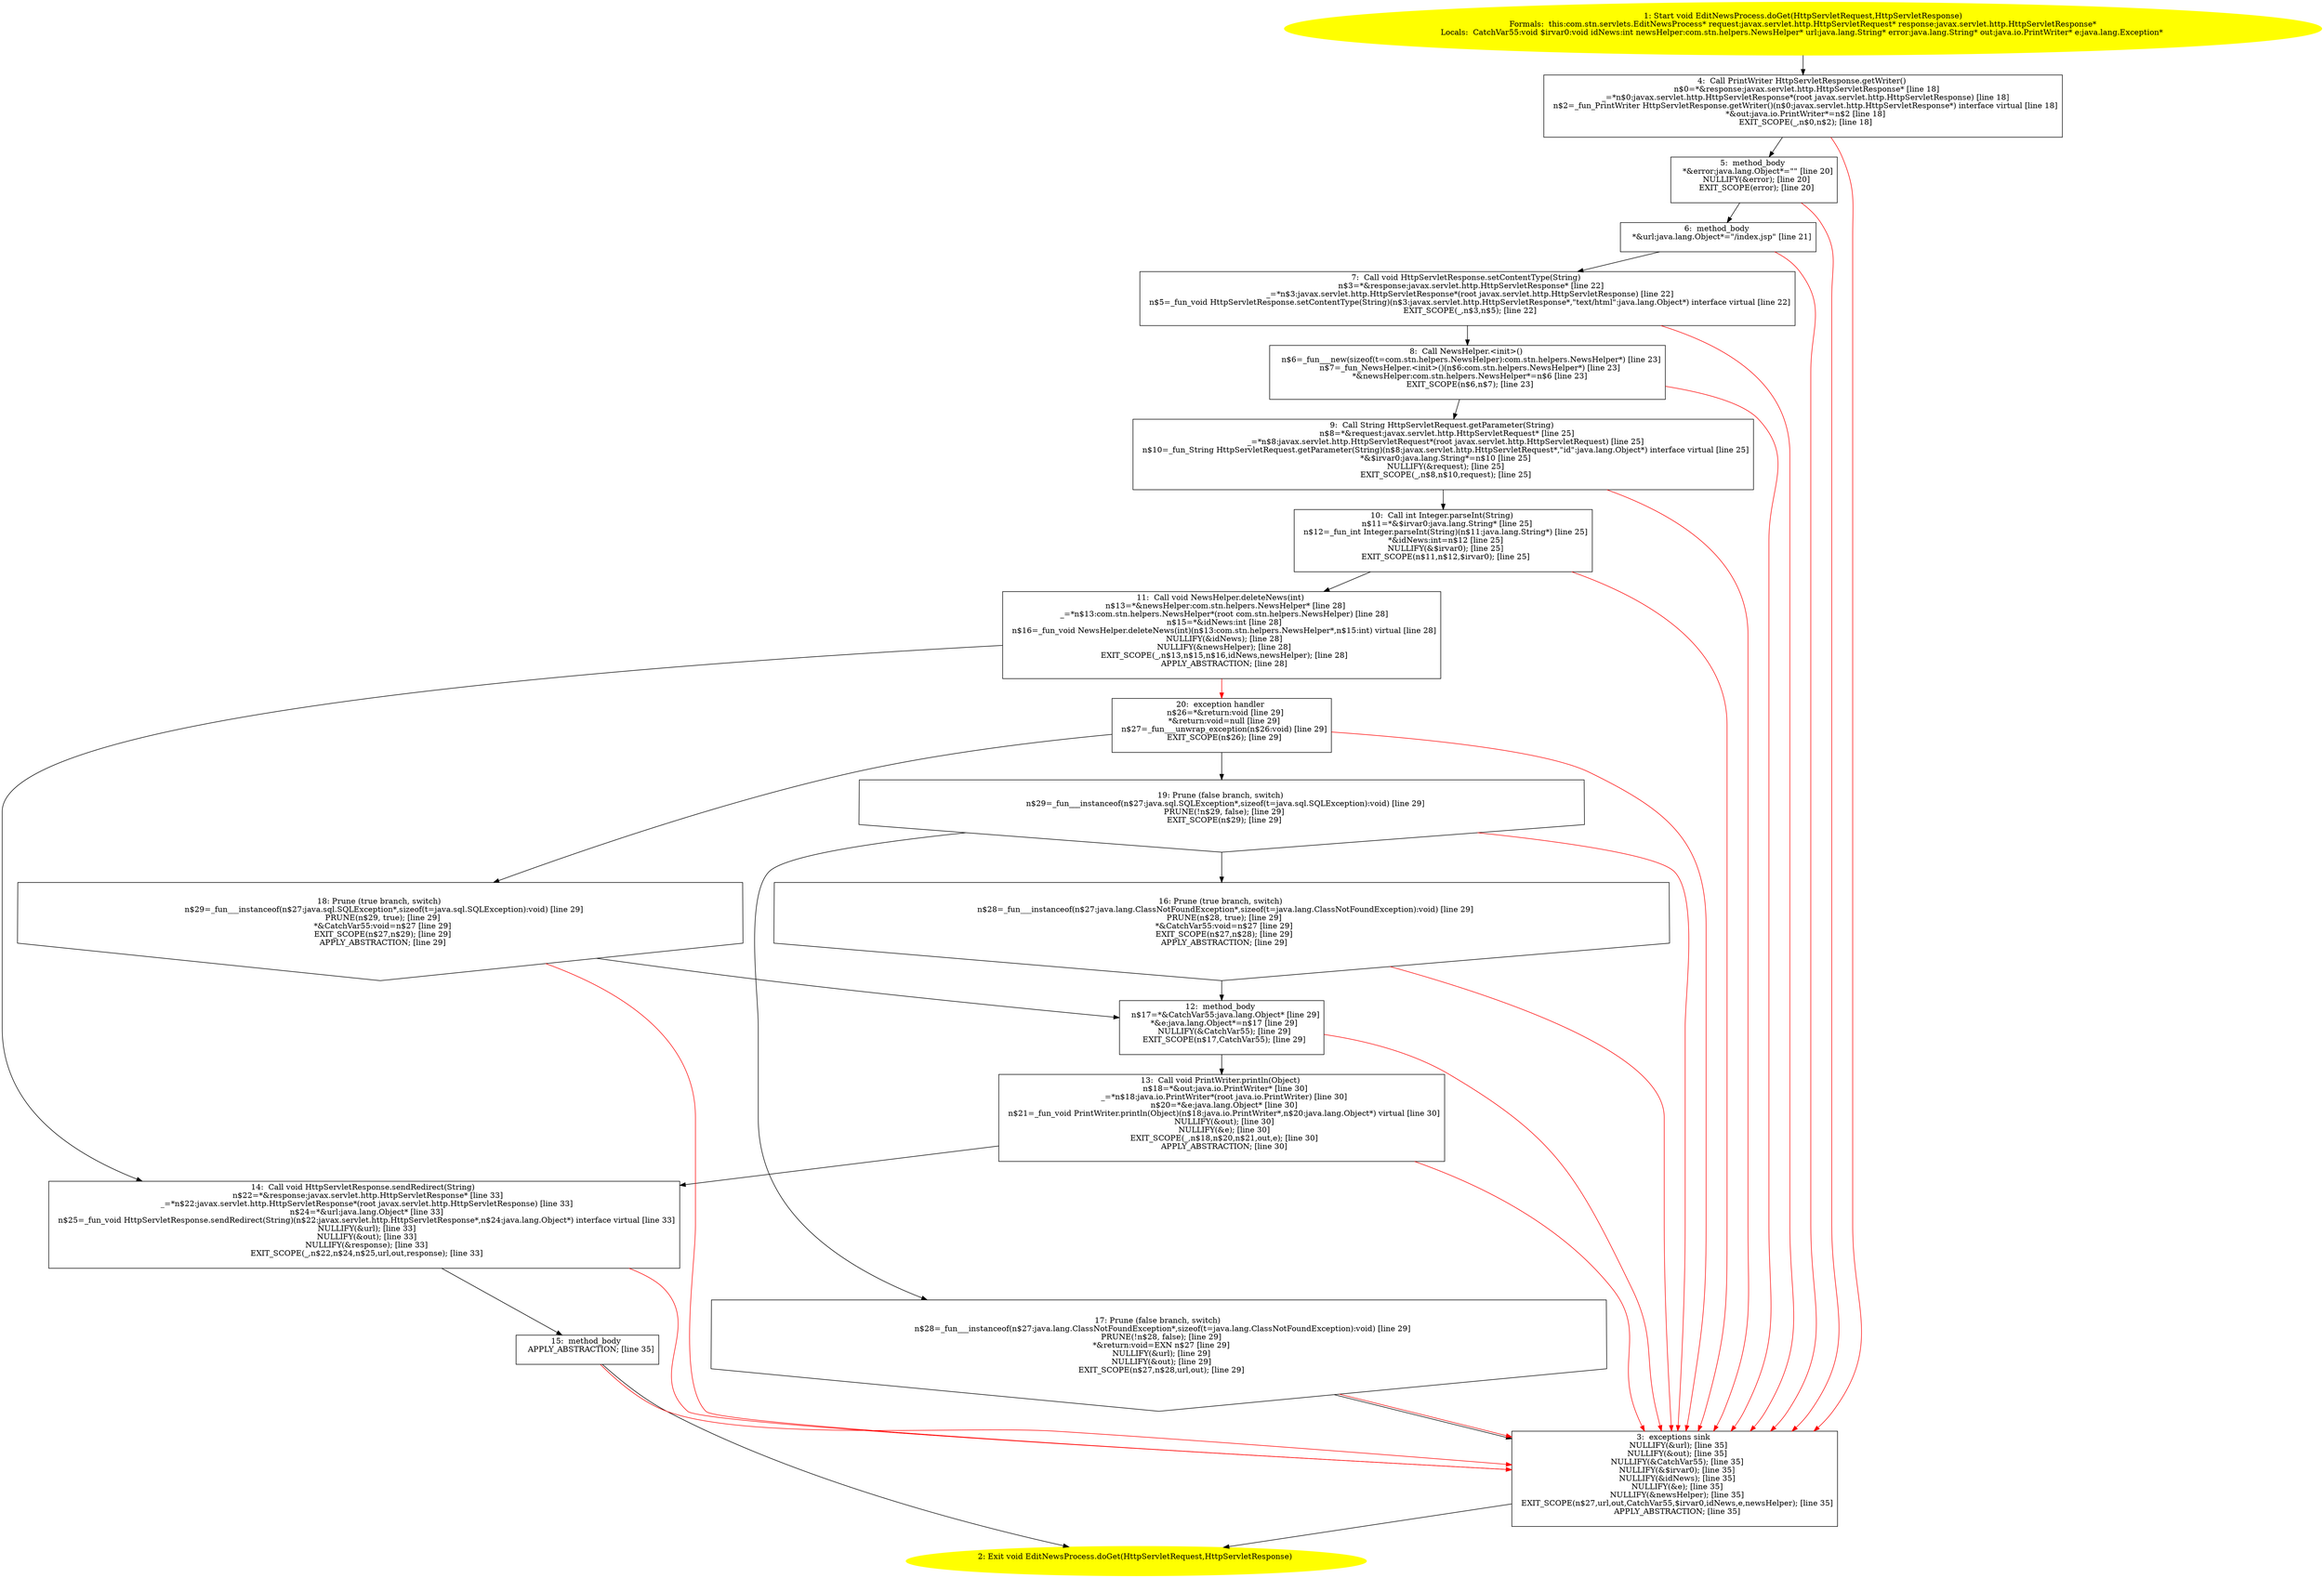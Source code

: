 /* @generated */
digraph cfg {
"com.stn.servlets.EditNewsProcess.doGet(javax.servlet.http.HttpServletRequest,javax.servlet.http.Http.cdaa098e0e82823c255a20ac9115cdbc_1" [label="1: Start void EditNewsProcess.doGet(HttpServletRequest,HttpServletResponse)\nFormals:  this:com.stn.servlets.EditNewsProcess* request:javax.servlet.http.HttpServletRequest* response:javax.servlet.http.HttpServletResponse*\nLocals:  CatchVar55:void $irvar0:void idNews:int newsHelper:com.stn.helpers.NewsHelper* url:java.lang.String* error:java.lang.String* out:java.io.PrintWriter* e:java.lang.Exception* \n  " color=yellow style=filled]
	

	 "com.stn.servlets.EditNewsProcess.doGet(javax.servlet.http.HttpServletRequest,javax.servlet.http.Http.cdaa098e0e82823c255a20ac9115cdbc_1" -> "com.stn.servlets.EditNewsProcess.doGet(javax.servlet.http.HttpServletRequest,javax.servlet.http.Http.cdaa098e0e82823c255a20ac9115cdbc_4" ;
"com.stn.servlets.EditNewsProcess.doGet(javax.servlet.http.HttpServletRequest,javax.servlet.http.Http.cdaa098e0e82823c255a20ac9115cdbc_2" [label="2: Exit void EditNewsProcess.doGet(HttpServletRequest,HttpServletResponse) \n  " color=yellow style=filled]
	

"com.stn.servlets.EditNewsProcess.doGet(javax.servlet.http.HttpServletRequest,javax.servlet.http.Http.cdaa098e0e82823c255a20ac9115cdbc_3" [label="3:  exceptions sink \n   NULLIFY(&url); [line 35]\n  NULLIFY(&out); [line 35]\n  NULLIFY(&CatchVar55); [line 35]\n  NULLIFY(&$irvar0); [line 35]\n  NULLIFY(&idNews); [line 35]\n  NULLIFY(&e); [line 35]\n  NULLIFY(&newsHelper); [line 35]\n  EXIT_SCOPE(n$27,url,out,CatchVar55,$irvar0,idNews,e,newsHelper); [line 35]\n  APPLY_ABSTRACTION; [line 35]\n " shape="box"]
	

	 "com.stn.servlets.EditNewsProcess.doGet(javax.servlet.http.HttpServletRequest,javax.servlet.http.Http.cdaa098e0e82823c255a20ac9115cdbc_3" -> "com.stn.servlets.EditNewsProcess.doGet(javax.servlet.http.HttpServletRequest,javax.servlet.http.Http.cdaa098e0e82823c255a20ac9115cdbc_2" ;
"com.stn.servlets.EditNewsProcess.doGet(javax.servlet.http.HttpServletRequest,javax.servlet.http.Http.cdaa098e0e82823c255a20ac9115cdbc_4" [label="4:  Call PrintWriter HttpServletResponse.getWriter() \n   n$0=*&response:javax.servlet.http.HttpServletResponse* [line 18]\n  _=*n$0:javax.servlet.http.HttpServletResponse*(root javax.servlet.http.HttpServletResponse) [line 18]\n  n$2=_fun_PrintWriter HttpServletResponse.getWriter()(n$0:javax.servlet.http.HttpServletResponse*) interface virtual [line 18]\n  *&out:java.io.PrintWriter*=n$2 [line 18]\n  EXIT_SCOPE(_,n$0,n$2); [line 18]\n " shape="box"]
	

	 "com.stn.servlets.EditNewsProcess.doGet(javax.servlet.http.HttpServletRequest,javax.servlet.http.Http.cdaa098e0e82823c255a20ac9115cdbc_4" -> "com.stn.servlets.EditNewsProcess.doGet(javax.servlet.http.HttpServletRequest,javax.servlet.http.Http.cdaa098e0e82823c255a20ac9115cdbc_5" ;
	 "com.stn.servlets.EditNewsProcess.doGet(javax.servlet.http.HttpServletRequest,javax.servlet.http.Http.cdaa098e0e82823c255a20ac9115cdbc_4" -> "com.stn.servlets.EditNewsProcess.doGet(javax.servlet.http.HttpServletRequest,javax.servlet.http.Http.cdaa098e0e82823c255a20ac9115cdbc_3" [color="red" ];
"com.stn.servlets.EditNewsProcess.doGet(javax.servlet.http.HttpServletRequest,javax.servlet.http.Http.cdaa098e0e82823c255a20ac9115cdbc_5" [label="5:  method_body \n   *&error:java.lang.Object*=\"\" [line 20]\n  NULLIFY(&error); [line 20]\n  EXIT_SCOPE(error); [line 20]\n " shape="box"]
	

	 "com.stn.servlets.EditNewsProcess.doGet(javax.servlet.http.HttpServletRequest,javax.servlet.http.Http.cdaa098e0e82823c255a20ac9115cdbc_5" -> "com.stn.servlets.EditNewsProcess.doGet(javax.servlet.http.HttpServletRequest,javax.servlet.http.Http.cdaa098e0e82823c255a20ac9115cdbc_6" ;
	 "com.stn.servlets.EditNewsProcess.doGet(javax.servlet.http.HttpServletRequest,javax.servlet.http.Http.cdaa098e0e82823c255a20ac9115cdbc_5" -> "com.stn.servlets.EditNewsProcess.doGet(javax.servlet.http.HttpServletRequest,javax.servlet.http.Http.cdaa098e0e82823c255a20ac9115cdbc_3" [color="red" ];
"com.stn.servlets.EditNewsProcess.doGet(javax.servlet.http.HttpServletRequest,javax.servlet.http.Http.cdaa098e0e82823c255a20ac9115cdbc_6" [label="6:  method_body \n   *&url:java.lang.Object*=\"/index.jsp\" [line 21]\n " shape="box"]
	

	 "com.stn.servlets.EditNewsProcess.doGet(javax.servlet.http.HttpServletRequest,javax.servlet.http.Http.cdaa098e0e82823c255a20ac9115cdbc_6" -> "com.stn.servlets.EditNewsProcess.doGet(javax.servlet.http.HttpServletRequest,javax.servlet.http.Http.cdaa098e0e82823c255a20ac9115cdbc_7" ;
	 "com.stn.servlets.EditNewsProcess.doGet(javax.servlet.http.HttpServletRequest,javax.servlet.http.Http.cdaa098e0e82823c255a20ac9115cdbc_6" -> "com.stn.servlets.EditNewsProcess.doGet(javax.servlet.http.HttpServletRequest,javax.servlet.http.Http.cdaa098e0e82823c255a20ac9115cdbc_3" [color="red" ];
"com.stn.servlets.EditNewsProcess.doGet(javax.servlet.http.HttpServletRequest,javax.servlet.http.Http.cdaa098e0e82823c255a20ac9115cdbc_7" [label="7:  Call void HttpServletResponse.setContentType(String) \n   n$3=*&response:javax.servlet.http.HttpServletResponse* [line 22]\n  _=*n$3:javax.servlet.http.HttpServletResponse*(root javax.servlet.http.HttpServletResponse) [line 22]\n  n$5=_fun_void HttpServletResponse.setContentType(String)(n$3:javax.servlet.http.HttpServletResponse*,\"text/html\":java.lang.Object*) interface virtual [line 22]\n  EXIT_SCOPE(_,n$3,n$5); [line 22]\n " shape="box"]
	

	 "com.stn.servlets.EditNewsProcess.doGet(javax.servlet.http.HttpServletRequest,javax.servlet.http.Http.cdaa098e0e82823c255a20ac9115cdbc_7" -> "com.stn.servlets.EditNewsProcess.doGet(javax.servlet.http.HttpServletRequest,javax.servlet.http.Http.cdaa098e0e82823c255a20ac9115cdbc_8" ;
	 "com.stn.servlets.EditNewsProcess.doGet(javax.servlet.http.HttpServletRequest,javax.servlet.http.Http.cdaa098e0e82823c255a20ac9115cdbc_7" -> "com.stn.servlets.EditNewsProcess.doGet(javax.servlet.http.HttpServletRequest,javax.servlet.http.Http.cdaa098e0e82823c255a20ac9115cdbc_3" [color="red" ];
"com.stn.servlets.EditNewsProcess.doGet(javax.servlet.http.HttpServletRequest,javax.servlet.http.Http.cdaa098e0e82823c255a20ac9115cdbc_8" [label="8:  Call NewsHelper.<init>() \n   n$6=_fun___new(sizeof(t=com.stn.helpers.NewsHelper):com.stn.helpers.NewsHelper*) [line 23]\n  n$7=_fun_NewsHelper.<init>()(n$6:com.stn.helpers.NewsHelper*) [line 23]\n  *&newsHelper:com.stn.helpers.NewsHelper*=n$6 [line 23]\n  EXIT_SCOPE(n$6,n$7); [line 23]\n " shape="box"]
	

	 "com.stn.servlets.EditNewsProcess.doGet(javax.servlet.http.HttpServletRequest,javax.servlet.http.Http.cdaa098e0e82823c255a20ac9115cdbc_8" -> "com.stn.servlets.EditNewsProcess.doGet(javax.servlet.http.HttpServletRequest,javax.servlet.http.Http.cdaa098e0e82823c255a20ac9115cdbc_9" ;
	 "com.stn.servlets.EditNewsProcess.doGet(javax.servlet.http.HttpServletRequest,javax.servlet.http.Http.cdaa098e0e82823c255a20ac9115cdbc_8" -> "com.stn.servlets.EditNewsProcess.doGet(javax.servlet.http.HttpServletRequest,javax.servlet.http.Http.cdaa098e0e82823c255a20ac9115cdbc_3" [color="red" ];
"com.stn.servlets.EditNewsProcess.doGet(javax.servlet.http.HttpServletRequest,javax.servlet.http.Http.cdaa098e0e82823c255a20ac9115cdbc_9" [label="9:  Call String HttpServletRequest.getParameter(String) \n   n$8=*&request:javax.servlet.http.HttpServletRequest* [line 25]\n  _=*n$8:javax.servlet.http.HttpServletRequest*(root javax.servlet.http.HttpServletRequest) [line 25]\n  n$10=_fun_String HttpServletRequest.getParameter(String)(n$8:javax.servlet.http.HttpServletRequest*,\"id\":java.lang.Object*) interface virtual [line 25]\n  *&$irvar0:java.lang.String*=n$10 [line 25]\n  NULLIFY(&request); [line 25]\n  EXIT_SCOPE(_,n$8,n$10,request); [line 25]\n " shape="box"]
	

	 "com.stn.servlets.EditNewsProcess.doGet(javax.servlet.http.HttpServletRequest,javax.servlet.http.Http.cdaa098e0e82823c255a20ac9115cdbc_9" -> "com.stn.servlets.EditNewsProcess.doGet(javax.servlet.http.HttpServletRequest,javax.servlet.http.Http.cdaa098e0e82823c255a20ac9115cdbc_10" ;
	 "com.stn.servlets.EditNewsProcess.doGet(javax.servlet.http.HttpServletRequest,javax.servlet.http.Http.cdaa098e0e82823c255a20ac9115cdbc_9" -> "com.stn.servlets.EditNewsProcess.doGet(javax.servlet.http.HttpServletRequest,javax.servlet.http.Http.cdaa098e0e82823c255a20ac9115cdbc_3" [color="red" ];
"com.stn.servlets.EditNewsProcess.doGet(javax.servlet.http.HttpServletRequest,javax.servlet.http.Http.cdaa098e0e82823c255a20ac9115cdbc_10" [label="10:  Call int Integer.parseInt(String) \n   n$11=*&$irvar0:java.lang.String* [line 25]\n  n$12=_fun_int Integer.parseInt(String)(n$11:java.lang.String*) [line 25]\n  *&idNews:int=n$12 [line 25]\n  NULLIFY(&$irvar0); [line 25]\n  EXIT_SCOPE(n$11,n$12,$irvar0); [line 25]\n " shape="box"]
	

	 "com.stn.servlets.EditNewsProcess.doGet(javax.servlet.http.HttpServletRequest,javax.servlet.http.Http.cdaa098e0e82823c255a20ac9115cdbc_10" -> "com.stn.servlets.EditNewsProcess.doGet(javax.servlet.http.HttpServletRequest,javax.servlet.http.Http.cdaa098e0e82823c255a20ac9115cdbc_11" ;
	 "com.stn.servlets.EditNewsProcess.doGet(javax.servlet.http.HttpServletRequest,javax.servlet.http.Http.cdaa098e0e82823c255a20ac9115cdbc_10" -> "com.stn.servlets.EditNewsProcess.doGet(javax.servlet.http.HttpServletRequest,javax.servlet.http.Http.cdaa098e0e82823c255a20ac9115cdbc_3" [color="red" ];
"com.stn.servlets.EditNewsProcess.doGet(javax.servlet.http.HttpServletRequest,javax.servlet.http.Http.cdaa098e0e82823c255a20ac9115cdbc_11" [label="11:  Call void NewsHelper.deleteNews(int) \n   n$13=*&newsHelper:com.stn.helpers.NewsHelper* [line 28]\n  _=*n$13:com.stn.helpers.NewsHelper*(root com.stn.helpers.NewsHelper) [line 28]\n  n$15=*&idNews:int [line 28]\n  n$16=_fun_void NewsHelper.deleteNews(int)(n$13:com.stn.helpers.NewsHelper*,n$15:int) virtual [line 28]\n  NULLIFY(&idNews); [line 28]\n  NULLIFY(&newsHelper); [line 28]\n  EXIT_SCOPE(_,n$13,n$15,n$16,idNews,newsHelper); [line 28]\n  APPLY_ABSTRACTION; [line 28]\n " shape="box"]
	

	 "com.stn.servlets.EditNewsProcess.doGet(javax.servlet.http.HttpServletRequest,javax.servlet.http.Http.cdaa098e0e82823c255a20ac9115cdbc_11" -> "com.stn.servlets.EditNewsProcess.doGet(javax.servlet.http.HttpServletRequest,javax.servlet.http.Http.cdaa098e0e82823c255a20ac9115cdbc_14" ;
	 "com.stn.servlets.EditNewsProcess.doGet(javax.servlet.http.HttpServletRequest,javax.servlet.http.Http.cdaa098e0e82823c255a20ac9115cdbc_11" -> "com.stn.servlets.EditNewsProcess.doGet(javax.servlet.http.HttpServletRequest,javax.servlet.http.Http.cdaa098e0e82823c255a20ac9115cdbc_20" [color="red" ];
"com.stn.servlets.EditNewsProcess.doGet(javax.servlet.http.HttpServletRequest,javax.servlet.http.Http.cdaa098e0e82823c255a20ac9115cdbc_12" [label="12:  method_body \n   n$17=*&CatchVar55:java.lang.Object* [line 29]\n  *&e:java.lang.Object*=n$17 [line 29]\n  NULLIFY(&CatchVar55); [line 29]\n  EXIT_SCOPE(n$17,CatchVar55); [line 29]\n " shape="box"]
	

	 "com.stn.servlets.EditNewsProcess.doGet(javax.servlet.http.HttpServletRequest,javax.servlet.http.Http.cdaa098e0e82823c255a20ac9115cdbc_12" -> "com.stn.servlets.EditNewsProcess.doGet(javax.servlet.http.HttpServletRequest,javax.servlet.http.Http.cdaa098e0e82823c255a20ac9115cdbc_13" ;
	 "com.stn.servlets.EditNewsProcess.doGet(javax.servlet.http.HttpServletRequest,javax.servlet.http.Http.cdaa098e0e82823c255a20ac9115cdbc_12" -> "com.stn.servlets.EditNewsProcess.doGet(javax.servlet.http.HttpServletRequest,javax.servlet.http.Http.cdaa098e0e82823c255a20ac9115cdbc_3" [color="red" ];
"com.stn.servlets.EditNewsProcess.doGet(javax.servlet.http.HttpServletRequest,javax.servlet.http.Http.cdaa098e0e82823c255a20ac9115cdbc_13" [label="13:  Call void PrintWriter.println(Object) \n   n$18=*&out:java.io.PrintWriter* [line 30]\n  _=*n$18:java.io.PrintWriter*(root java.io.PrintWriter) [line 30]\n  n$20=*&e:java.lang.Object* [line 30]\n  n$21=_fun_void PrintWriter.println(Object)(n$18:java.io.PrintWriter*,n$20:java.lang.Object*) virtual [line 30]\n  NULLIFY(&out); [line 30]\n  NULLIFY(&e); [line 30]\n  EXIT_SCOPE(_,n$18,n$20,n$21,out,e); [line 30]\n  APPLY_ABSTRACTION; [line 30]\n " shape="box"]
	

	 "com.stn.servlets.EditNewsProcess.doGet(javax.servlet.http.HttpServletRequest,javax.servlet.http.Http.cdaa098e0e82823c255a20ac9115cdbc_13" -> "com.stn.servlets.EditNewsProcess.doGet(javax.servlet.http.HttpServletRequest,javax.servlet.http.Http.cdaa098e0e82823c255a20ac9115cdbc_14" ;
	 "com.stn.servlets.EditNewsProcess.doGet(javax.servlet.http.HttpServletRequest,javax.servlet.http.Http.cdaa098e0e82823c255a20ac9115cdbc_13" -> "com.stn.servlets.EditNewsProcess.doGet(javax.servlet.http.HttpServletRequest,javax.servlet.http.Http.cdaa098e0e82823c255a20ac9115cdbc_3" [color="red" ];
"com.stn.servlets.EditNewsProcess.doGet(javax.servlet.http.HttpServletRequest,javax.servlet.http.Http.cdaa098e0e82823c255a20ac9115cdbc_14" [label="14:  Call void HttpServletResponse.sendRedirect(String) \n   n$22=*&response:javax.servlet.http.HttpServletResponse* [line 33]\n  _=*n$22:javax.servlet.http.HttpServletResponse*(root javax.servlet.http.HttpServletResponse) [line 33]\n  n$24=*&url:java.lang.Object* [line 33]\n  n$25=_fun_void HttpServletResponse.sendRedirect(String)(n$22:javax.servlet.http.HttpServletResponse*,n$24:java.lang.Object*) interface virtual [line 33]\n  NULLIFY(&url); [line 33]\n  NULLIFY(&out); [line 33]\n  NULLIFY(&response); [line 33]\n  EXIT_SCOPE(_,n$22,n$24,n$25,url,out,response); [line 33]\n " shape="box"]
	

	 "com.stn.servlets.EditNewsProcess.doGet(javax.servlet.http.HttpServletRequest,javax.servlet.http.Http.cdaa098e0e82823c255a20ac9115cdbc_14" -> "com.stn.servlets.EditNewsProcess.doGet(javax.servlet.http.HttpServletRequest,javax.servlet.http.Http.cdaa098e0e82823c255a20ac9115cdbc_15" ;
	 "com.stn.servlets.EditNewsProcess.doGet(javax.servlet.http.HttpServletRequest,javax.servlet.http.Http.cdaa098e0e82823c255a20ac9115cdbc_14" -> "com.stn.servlets.EditNewsProcess.doGet(javax.servlet.http.HttpServletRequest,javax.servlet.http.Http.cdaa098e0e82823c255a20ac9115cdbc_3" [color="red" ];
"com.stn.servlets.EditNewsProcess.doGet(javax.servlet.http.HttpServletRequest,javax.servlet.http.Http.cdaa098e0e82823c255a20ac9115cdbc_15" [label="15:  method_body \n   APPLY_ABSTRACTION; [line 35]\n " shape="box"]
	

	 "com.stn.servlets.EditNewsProcess.doGet(javax.servlet.http.HttpServletRequest,javax.servlet.http.Http.cdaa098e0e82823c255a20ac9115cdbc_15" -> "com.stn.servlets.EditNewsProcess.doGet(javax.servlet.http.HttpServletRequest,javax.servlet.http.Http.cdaa098e0e82823c255a20ac9115cdbc_2" ;
	 "com.stn.servlets.EditNewsProcess.doGet(javax.servlet.http.HttpServletRequest,javax.servlet.http.Http.cdaa098e0e82823c255a20ac9115cdbc_15" -> "com.stn.servlets.EditNewsProcess.doGet(javax.servlet.http.HttpServletRequest,javax.servlet.http.Http.cdaa098e0e82823c255a20ac9115cdbc_3" [color="red" ];
"com.stn.servlets.EditNewsProcess.doGet(javax.servlet.http.HttpServletRequest,javax.servlet.http.Http.cdaa098e0e82823c255a20ac9115cdbc_16" [label="16: Prune (true branch, switch) \n   n$28=_fun___instanceof(n$27:java.lang.ClassNotFoundException*,sizeof(t=java.lang.ClassNotFoundException):void) [line 29]\n  PRUNE(n$28, true); [line 29]\n  *&CatchVar55:void=n$27 [line 29]\n  EXIT_SCOPE(n$27,n$28); [line 29]\n  APPLY_ABSTRACTION; [line 29]\n " shape="invhouse"]
	

	 "com.stn.servlets.EditNewsProcess.doGet(javax.servlet.http.HttpServletRequest,javax.servlet.http.Http.cdaa098e0e82823c255a20ac9115cdbc_16" -> "com.stn.servlets.EditNewsProcess.doGet(javax.servlet.http.HttpServletRequest,javax.servlet.http.Http.cdaa098e0e82823c255a20ac9115cdbc_12" ;
	 "com.stn.servlets.EditNewsProcess.doGet(javax.servlet.http.HttpServletRequest,javax.servlet.http.Http.cdaa098e0e82823c255a20ac9115cdbc_16" -> "com.stn.servlets.EditNewsProcess.doGet(javax.servlet.http.HttpServletRequest,javax.servlet.http.Http.cdaa098e0e82823c255a20ac9115cdbc_3" [color="red" ];
"com.stn.servlets.EditNewsProcess.doGet(javax.servlet.http.HttpServletRequest,javax.servlet.http.Http.cdaa098e0e82823c255a20ac9115cdbc_17" [label="17: Prune (false branch, switch) \n   n$28=_fun___instanceof(n$27:java.lang.ClassNotFoundException*,sizeof(t=java.lang.ClassNotFoundException):void) [line 29]\n  PRUNE(!n$28, false); [line 29]\n  *&return:void=EXN n$27 [line 29]\n  NULLIFY(&url); [line 29]\n  NULLIFY(&out); [line 29]\n  EXIT_SCOPE(n$27,n$28,url,out); [line 29]\n " shape="invhouse"]
	

	 "com.stn.servlets.EditNewsProcess.doGet(javax.servlet.http.HttpServletRequest,javax.servlet.http.Http.cdaa098e0e82823c255a20ac9115cdbc_17" -> "com.stn.servlets.EditNewsProcess.doGet(javax.servlet.http.HttpServletRequest,javax.servlet.http.Http.cdaa098e0e82823c255a20ac9115cdbc_3" ;
	 "com.stn.servlets.EditNewsProcess.doGet(javax.servlet.http.HttpServletRequest,javax.servlet.http.Http.cdaa098e0e82823c255a20ac9115cdbc_17" -> "com.stn.servlets.EditNewsProcess.doGet(javax.servlet.http.HttpServletRequest,javax.servlet.http.Http.cdaa098e0e82823c255a20ac9115cdbc_3" [color="red" ];
"com.stn.servlets.EditNewsProcess.doGet(javax.servlet.http.HttpServletRequest,javax.servlet.http.Http.cdaa098e0e82823c255a20ac9115cdbc_18" [label="18: Prune (true branch, switch) \n   n$29=_fun___instanceof(n$27:java.sql.SQLException*,sizeof(t=java.sql.SQLException):void) [line 29]\n  PRUNE(n$29, true); [line 29]\n  *&CatchVar55:void=n$27 [line 29]\n  EXIT_SCOPE(n$27,n$29); [line 29]\n  APPLY_ABSTRACTION; [line 29]\n " shape="invhouse"]
	

	 "com.stn.servlets.EditNewsProcess.doGet(javax.servlet.http.HttpServletRequest,javax.servlet.http.Http.cdaa098e0e82823c255a20ac9115cdbc_18" -> "com.stn.servlets.EditNewsProcess.doGet(javax.servlet.http.HttpServletRequest,javax.servlet.http.Http.cdaa098e0e82823c255a20ac9115cdbc_12" ;
	 "com.stn.servlets.EditNewsProcess.doGet(javax.servlet.http.HttpServletRequest,javax.servlet.http.Http.cdaa098e0e82823c255a20ac9115cdbc_18" -> "com.stn.servlets.EditNewsProcess.doGet(javax.servlet.http.HttpServletRequest,javax.servlet.http.Http.cdaa098e0e82823c255a20ac9115cdbc_3" [color="red" ];
"com.stn.servlets.EditNewsProcess.doGet(javax.servlet.http.HttpServletRequest,javax.servlet.http.Http.cdaa098e0e82823c255a20ac9115cdbc_19" [label="19: Prune (false branch, switch) \n   n$29=_fun___instanceof(n$27:java.sql.SQLException*,sizeof(t=java.sql.SQLException):void) [line 29]\n  PRUNE(!n$29, false); [line 29]\n  EXIT_SCOPE(n$29); [line 29]\n " shape="invhouse"]
	

	 "com.stn.servlets.EditNewsProcess.doGet(javax.servlet.http.HttpServletRequest,javax.servlet.http.Http.cdaa098e0e82823c255a20ac9115cdbc_19" -> "com.stn.servlets.EditNewsProcess.doGet(javax.servlet.http.HttpServletRequest,javax.servlet.http.Http.cdaa098e0e82823c255a20ac9115cdbc_16" ;
	 "com.stn.servlets.EditNewsProcess.doGet(javax.servlet.http.HttpServletRequest,javax.servlet.http.Http.cdaa098e0e82823c255a20ac9115cdbc_19" -> "com.stn.servlets.EditNewsProcess.doGet(javax.servlet.http.HttpServletRequest,javax.servlet.http.Http.cdaa098e0e82823c255a20ac9115cdbc_17" ;
	 "com.stn.servlets.EditNewsProcess.doGet(javax.servlet.http.HttpServletRequest,javax.servlet.http.Http.cdaa098e0e82823c255a20ac9115cdbc_19" -> "com.stn.servlets.EditNewsProcess.doGet(javax.servlet.http.HttpServletRequest,javax.servlet.http.Http.cdaa098e0e82823c255a20ac9115cdbc_3" [color="red" ];
"com.stn.servlets.EditNewsProcess.doGet(javax.servlet.http.HttpServletRequest,javax.servlet.http.Http.cdaa098e0e82823c255a20ac9115cdbc_20" [label="20:  exception handler \n   n$26=*&return:void [line 29]\n  *&return:void=null [line 29]\n  n$27=_fun___unwrap_exception(n$26:void) [line 29]\n  EXIT_SCOPE(n$26); [line 29]\n " shape="box"]
	

	 "com.stn.servlets.EditNewsProcess.doGet(javax.servlet.http.HttpServletRequest,javax.servlet.http.Http.cdaa098e0e82823c255a20ac9115cdbc_20" -> "com.stn.servlets.EditNewsProcess.doGet(javax.servlet.http.HttpServletRequest,javax.servlet.http.Http.cdaa098e0e82823c255a20ac9115cdbc_18" ;
	 "com.stn.servlets.EditNewsProcess.doGet(javax.servlet.http.HttpServletRequest,javax.servlet.http.Http.cdaa098e0e82823c255a20ac9115cdbc_20" -> "com.stn.servlets.EditNewsProcess.doGet(javax.servlet.http.HttpServletRequest,javax.servlet.http.Http.cdaa098e0e82823c255a20ac9115cdbc_19" ;
	 "com.stn.servlets.EditNewsProcess.doGet(javax.servlet.http.HttpServletRequest,javax.servlet.http.Http.cdaa098e0e82823c255a20ac9115cdbc_20" -> "com.stn.servlets.EditNewsProcess.doGet(javax.servlet.http.HttpServletRequest,javax.servlet.http.Http.cdaa098e0e82823c255a20ac9115cdbc_3" [color="red" ];
}
